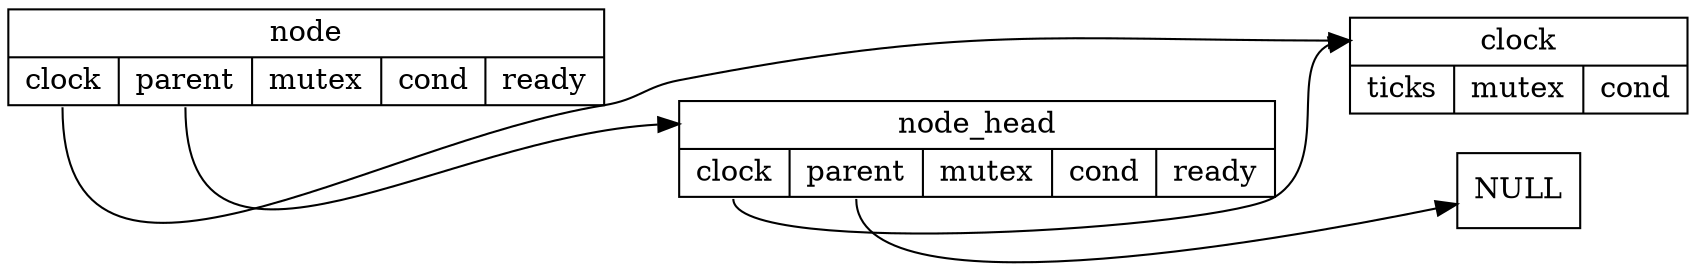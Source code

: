 //digraph G {
//    splines="FALSE";

    /* Entities */
//    shortName [label="shortName", shape="square"]
    
    /* Relationships */
//    F1 -> shortName[label="true"]

    /* Ranks */
//    { rank=same; shortName; };
//}

/*
digraph G {
    strcutClock [shape="square"]
    structNode_head [shape="square"]
    structNode_sec [shape="square"]
    structNode_last [shape="square"]

    structNode_head -> strcutClock
    structNode_sec -> strcutClock
    structNode_last -> strcutClock

    abc [color="red"]
}
*/

digraph structs {
	node [shape=record]
    graph [
    rankdir = "LR"
    ];
	clock [
        label="<f0> clock|{<f1> ticks|<f2> mutex|<f3> cond}"
    ];
	node_head [
        label="<f0> node_head|{<f1> clock|<f2> parent|<f3> mutex|<f4> cond|<f5> ready}"
        id = 0
    ];
	node_member [
        label="<f0> node|{<f1> clock|<f2> parent|<f3> mutex|<f4> cond|<f5> ready}"
        id = 1
    ];
	null [
        label="<f0> NULL"
    ];

	node_head:f1 -> clock:f0
	node_head:f2 -> null:f0
	node_member:f1 -> clock:f0
	node_member:f2 -> node_head:f0
}